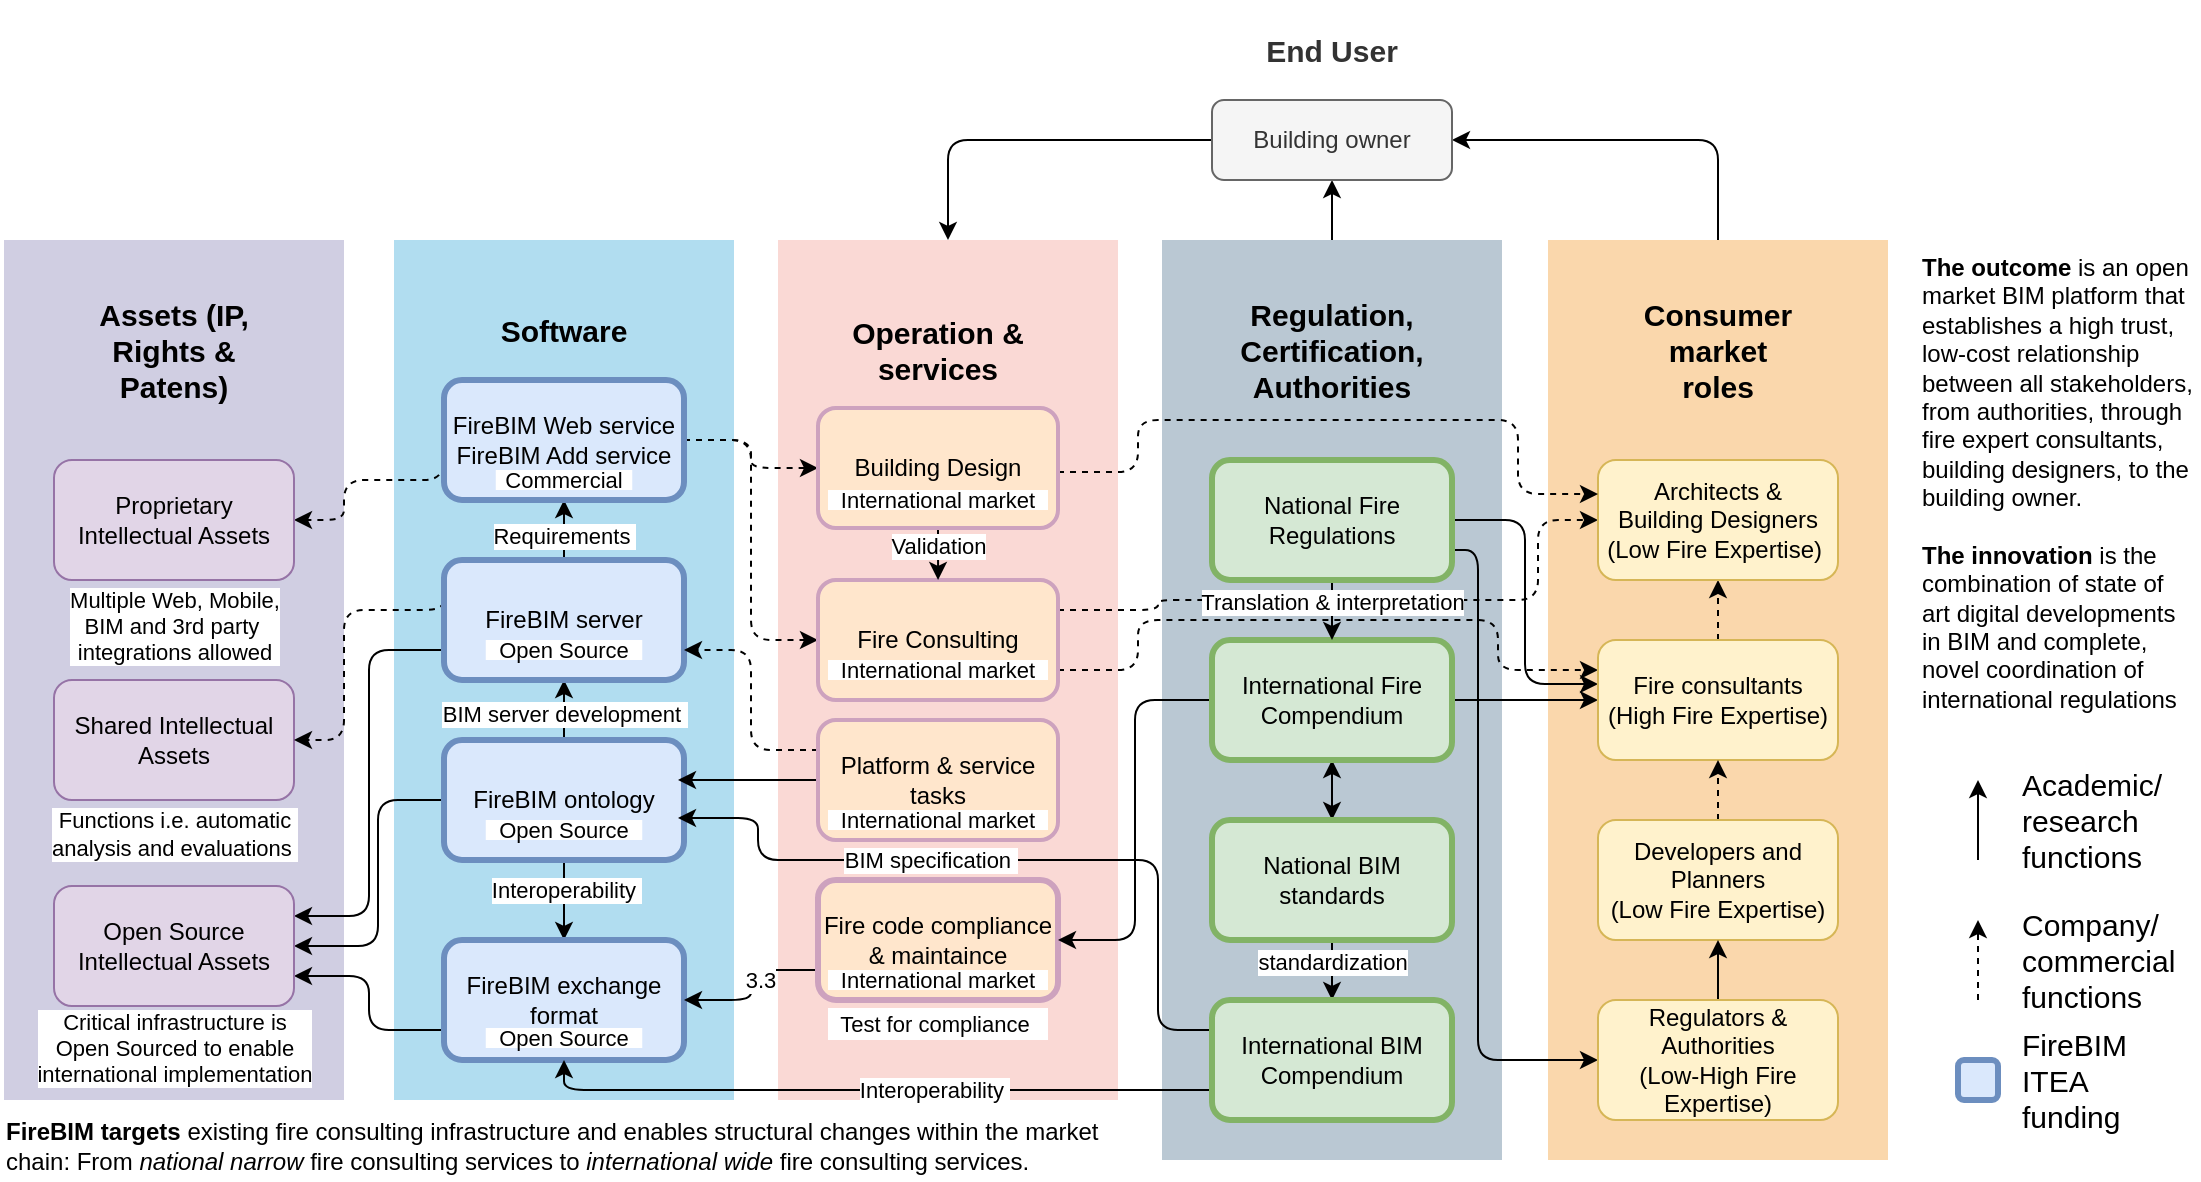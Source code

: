 <mxfile version="15.7.4" type="github">
  <diagram id="prtHgNgQTEPvFCAcTncT" name="Page-1">
    <mxGraphModel dx="981" dy="1695" grid="1" gridSize="10" guides="1" tooltips="1" connect="1" arrows="1" fold="1" page="1" pageScale="1" pageWidth="827" pageHeight="1169" math="0" shadow="0">
      <root>
        <mxCell id="0" />
        <mxCell id="1" parent="0" />
        <mxCell id="2TjgyCzb8Htl5xwf5OyU-55" value="" style="rounded=0;html=1;strokeColor=none;fillColor=#d0cee2;whiteSpace=wrap;" parent="1" vertex="1">
          <mxGeometry x="103" y="90" width="170" height="430" as="geometry" />
        </mxCell>
        <mxCell id="2TjgyCzb8Htl5xwf5OyU-54" value="" style="rounded=0;whiteSpace=wrap;html=1;strokeColor=none;fillColor=#b1ddf0;" parent="1" vertex="1">
          <mxGeometry x="298" y="90" width="170" height="430" as="geometry" />
        </mxCell>
        <mxCell id="2TjgyCzb8Htl5xwf5OyU-53" value="" style="rounded=0;whiteSpace=wrap;html=1;fillColor=#fad7ac;strokeColor=none;" parent="1" vertex="1">
          <mxGeometry x="875" y="90" width="170" height="460" as="geometry" />
        </mxCell>
        <mxCell id="2TjgyCzb8Htl5xwf5OyU-52" value="" style="rounded=0;whiteSpace=wrap;html=1;fillColor=#bac8d3;strokeColor=none;" parent="1" vertex="1">
          <mxGeometry x="682" y="90" width="170" height="460" as="geometry" />
        </mxCell>
        <mxCell id="2TjgyCzb8Htl5xwf5OyU-50" value="" style="rounded=0;whiteSpace=wrap;html=1;strokeColor=none;fillColor=#fad9d5;" parent="1" vertex="1">
          <mxGeometry x="490" y="90" width="170" height="430" as="geometry" />
        </mxCell>
        <mxCell id="O-F3Ail7RcBTmuWhiVfL-2" value="Shared Intellectual Assets" style="rounded=1;whiteSpace=wrap;html=1;fillColor=#e1d5e7;strokeColor=#9673a6;" parent="1" vertex="1">
          <mxGeometry x="128" y="310" width="120" height="60" as="geometry" />
        </mxCell>
        <mxCell id="2TjgyCzb8Htl5xwf5OyU-14" style="edgeStyle=orthogonalEdgeStyle;rounded=0;orthogonalLoop=1;jettySize=auto;html=1;exitX=0.5;exitY=1;exitDx=0;exitDy=0;entryX=0.5;entryY=0;entryDx=0;entryDy=0;" parent="1" source="O-F3Ail7RcBTmuWhiVfL-3" target="O-F3Ail7RcBTmuWhiVfL-4" edge="1">
          <mxGeometry relative="1" as="geometry" />
        </mxCell>
        <mxCell id="g0r0Y4DcRBQkHfUcTOGN-29" value="Interoperability&amp;nbsp;" style="edgeLabel;html=1;align=center;verticalAlign=middle;resizable=0;points=[];" parent="2TjgyCzb8Htl5xwf5OyU-14" vertex="1" connectable="0">
          <mxGeometry x="-0.278" y="1" relative="1" as="geometry">
            <mxPoint as="offset" />
          </mxGeometry>
        </mxCell>
        <mxCell id="2TjgyCzb8Htl5xwf5OyU-15" style="edgeStyle=orthogonalEdgeStyle;rounded=0;orthogonalLoop=1;jettySize=auto;html=1;exitX=0.5;exitY=0;exitDx=0;exitDy=0;entryX=0.5;entryY=1;entryDx=0;entryDy=0;" parent="1" source="O-F3Ail7RcBTmuWhiVfL-3" target="O-F3Ail7RcBTmuWhiVfL-5" edge="1">
          <mxGeometry relative="1" as="geometry" />
        </mxCell>
        <mxCell id="g0r0Y4DcRBQkHfUcTOGN-24" value="BIM server development&amp;nbsp;" style="edgeLabel;html=1;align=center;verticalAlign=middle;resizable=0;points=[];" parent="2TjgyCzb8Htl5xwf5OyU-15" vertex="1" connectable="0">
          <mxGeometry x="-0.379" relative="1" as="geometry">
            <mxPoint y="-4" as="offset" />
          </mxGeometry>
        </mxCell>
        <mxCell id="g0r0Y4DcRBQkHfUcTOGN-46" style="edgeStyle=orthogonalEdgeStyle;rounded=1;orthogonalLoop=1;jettySize=auto;html=1;exitX=0;exitY=0.5;exitDx=0;exitDy=0;entryX=1;entryY=0.5;entryDx=0;entryDy=0;fontSize=12;" parent="1" source="O-F3Ail7RcBTmuWhiVfL-3" target="O-F3Ail7RcBTmuWhiVfL-14" edge="1">
          <mxGeometry relative="1" as="geometry">
            <Array as="points">
              <mxPoint x="290" y="370" />
              <mxPoint x="290" y="443" />
            </Array>
          </mxGeometry>
        </mxCell>
        <mxCell id="O-F3Ail7RcBTmuWhiVfL-3" value="FireBIM ontology" style="rounded=1;whiteSpace=wrap;html=1;fillColor=#dae8fc;strokeColor=#6c8ebf;strokeWidth=3;" parent="1" vertex="1">
          <mxGeometry x="323" y="340" width="120" height="60" as="geometry" />
        </mxCell>
        <mxCell id="g0r0Y4DcRBQkHfUcTOGN-7" style="edgeStyle=orthogonalEdgeStyle;rounded=1;orthogonalLoop=1;jettySize=auto;html=1;exitX=0;exitY=0.75;exitDx=0;exitDy=0;entryX=1;entryY=0.75;entryDx=0;entryDy=0;" parent="1" source="O-F3Ail7RcBTmuWhiVfL-4" target="O-F3Ail7RcBTmuWhiVfL-14" edge="1">
          <mxGeometry relative="1" as="geometry" />
        </mxCell>
        <mxCell id="O-F3Ail7RcBTmuWhiVfL-4" value="FireBIM exchange format" style="rounded=1;whiteSpace=wrap;html=1;fillColor=#dae8fc;strokeColor=#6c8ebf;strokeWidth=3;" parent="1" vertex="1">
          <mxGeometry x="323" y="440" width="120" height="60" as="geometry" />
        </mxCell>
        <mxCell id="2TjgyCzb8Htl5xwf5OyU-16" style="edgeStyle=orthogonalEdgeStyle;rounded=0;orthogonalLoop=1;jettySize=auto;html=1;exitX=0.5;exitY=0;exitDx=0;exitDy=0;entryX=0.5;entryY=1;entryDx=0;entryDy=0;" parent="1" source="O-F3Ail7RcBTmuWhiVfL-5" target="O-F3Ail7RcBTmuWhiVfL-6" edge="1">
          <mxGeometry relative="1" as="geometry" />
        </mxCell>
        <mxCell id="g0r0Y4DcRBQkHfUcTOGN-25" value="Requirements&amp;nbsp;" style="edgeLabel;html=1;align=center;verticalAlign=middle;resizable=0;points=[];" parent="2TjgyCzb8Htl5xwf5OyU-16" vertex="1" connectable="0">
          <mxGeometry x="-0.366" relative="1" as="geometry">
            <mxPoint y="-3" as="offset" />
          </mxGeometry>
        </mxCell>
        <mxCell id="g0r0Y4DcRBQkHfUcTOGN-5" style="edgeStyle=orthogonalEdgeStyle;rounded=1;orthogonalLoop=1;jettySize=auto;html=1;exitX=0;exitY=0.75;exitDx=0;exitDy=0;entryX=1;entryY=0.25;entryDx=0;entryDy=0;" parent="1" source="O-F3Ail7RcBTmuWhiVfL-5" target="O-F3Ail7RcBTmuWhiVfL-14" edge="1">
          <mxGeometry relative="1" as="geometry" />
        </mxCell>
        <mxCell id="g0r0Y4DcRBQkHfUcTOGN-9" style="edgeStyle=orthogonalEdgeStyle;rounded=1;orthogonalLoop=1;jettySize=auto;html=1;exitX=0;exitY=0.25;exitDx=0;exitDy=0;entryX=1;entryY=0.5;entryDx=0;entryDy=0;dashed=1;" parent="1" source="O-F3Ail7RcBTmuWhiVfL-5" target="O-F3Ail7RcBTmuWhiVfL-2" edge="1">
          <mxGeometry relative="1" as="geometry">
            <Array as="points">
              <mxPoint x="273" y="275" />
              <mxPoint x="273" y="340" />
            </Array>
          </mxGeometry>
        </mxCell>
        <mxCell id="O-F3Ail7RcBTmuWhiVfL-5" value="FireBIM server" style="rounded=1;whiteSpace=wrap;html=1;fillColor=#dae8fc;strokeColor=#6c8ebf;strokeWidth=3;" parent="1" vertex="1">
          <mxGeometry x="323" y="250" width="120" height="60" as="geometry" />
        </mxCell>
        <mxCell id="g0r0Y4DcRBQkHfUcTOGN-3" style="edgeStyle=orthogonalEdgeStyle;rounded=1;orthogonalLoop=1;jettySize=auto;html=1;exitX=1;exitY=0.5;exitDx=0;exitDy=0;entryX=0;entryY=0.5;entryDx=0;entryDy=0;dashed=1;" parent="1" source="O-F3Ail7RcBTmuWhiVfL-6" target="O-F3Ail7RcBTmuWhiVfL-11" edge="1">
          <mxGeometry relative="1" as="geometry" />
        </mxCell>
        <mxCell id="g0r0Y4DcRBQkHfUcTOGN-8" style="edgeStyle=orthogonalEdgeStyle;rounded=1;orthogonalLoop=1;jettySize=auto;html=1;exitX=0;exitY=0.5;exitDx=0;exitDy=0;dashed=1;" parent="1" source="O-F3Ail7RcBTmuWhiVfL-6" target="O-F3Ail7RcBTmuWhiVfL-15" edge="1">
          <mxGeometry relative="1" as="geometry">
            <Array as="points">
              <mxPoint x="273" y="210" />
              <mxPoint x="273" y="230" />
            </Array>
          </mxGeometry>
        </mxCell>
        <mxCell id="4L7xmNtWyarb-N4tCB3U-6" style="edgeStyle=orthogonalEdgeStyle;rounded=1;orthogonalLoop=1;jettySize=auto;html=1;exitX=1;exitY=0.5;exitDx=0;exitDy=0;dashed=1;" parent="1" source="O-F3Ail7RcBTmuWhiVfL-6" target="4L7xmNtWyarb-N4tCB3U-3" edge="1">
          <mxGeometry relative="1" as="geometry" />
        </mxCell>
        <mxCell id="O-F3Ail7RcBTmuWhiVfL-6" value="FireBIM Web service&lt;br&gt;FireBIM Add service&lt;br&gt;" style="rounded=1;whiteSpace=wrap;html=1;fillColor=#dae8fc;strokeColor=#6c8ebf;strokeWidth=3;" parent="1" vertex="1">
          <mxGeometry x="323" y="160" width="120" height="60" as="geometry" />
        </mxCell>
        <mxCell id="O-F3Ail7RcBTmuWhiVfL-10" value="Operation &amp;amp; services" style="rounded=1;whiteSpace=wrap;html=1;arcSize=50;fillColor=none;strokeColor=none;fontStyle=1;fontSize=15;" parent="1" vertex="1">
          <mxGeometry x="510" y="130" width="120" height="30" as="geometry" />
        </mxCell>
        <mxCell id="g0r0Y4DcRBQkHfUcTOGN-12" style="edgeStyle=orthogonalEdgeStyle;rounded=1;orthogonalLoop=1;jettySize=auto;html=1;exitX=1;exitY=0.75;exitDx=0;exitDy=0;entryX=0;entryY=0.25;entryDx=0;entryDy=0;dashed=1;" parent="1" source="O-F3Ail7RcBTmuWhiVfL-11" target="O-F3Ail7RcBTmuWhiVfL-28" edge="1">
          <mxGeometry relative="1" as="geometry">
            <Array as="points">
              <mxPoint x="670" y="305" />
              <mxPoint x="670" y="280" />
              <mxPoint x="850" y="280" />
              <mxPoint x="850" y="305" />
            </Array>
          </mxGeometry>
        </mxCell>
        <mxCell id="g0r0Y4DcRBQkHfUcTOGN-13" style="edgeStyle=orthogonalEdgeStyle;rounded=1;orthogonalLoop=1;jettySize=auto;html=1;exitX=1;exitY=0.25;exitDx=0;exitDy=0;entryX=0;entryY=0.5;entryDx=0;entryDy=0;dashed=1;" parent="1" source="O-F3Ail7RcBTmuWhiVfL-11" target="O-F3Ail7RcBTmuWhiVfL-31" edge="1">
          <mxGeometry relative="1" as="geometry">
            <Array as="points">
              <mxPoint x="680" y="275" />
              <mxPoint x="680" y="270" />
              <mxPoint x="870" y="270" />
              <mxPoint x="870" y="230" />
            </Array>
          </mxGeometry>
        </mxCell>
        <mxCell id="O-F3Ail7RcBTmuWhiVfL-11" value="Fire Consulting" style="rounded=1;whiteSpace=wrap;html=1;fillColor=#ffe6cc;strokeColor=#CDA2BE;strokeWidth=2;" parent="1" vertex="1">
          <mxGeometry x="510" y="260" width="120" height="60" as="geometry" />
        </mxCell>
        <mxCell id="2TjgyCzb8Htl5xwf5OyU-60" style="edgeStyle=orthogonalEdgeStyle;rounded=1;jumpStyle=none;orthogonalLoop=1;jettySize=auto;html=1;exitX=0;exitY=0.25;exitDx=0;exitDy=0;entryX=1;entryY=0.75;entryDx=0;entryDy=0;dashed=1;strokeColor=default;strokeWidth=1;" parent="1" source="O-F3Ail7RcBTmuWhiVfL-12" target="O-F3Ail7RcBTmuWhiVfL-5" edge="1">
          <mxGeometry relative="1" as="geometry" />
        </mxCell>
        <mxCell id="2TjgyCzb8Htl5xwf5OyU-61" style="edgeStyle=orthogonalEdgeStyle;rounded=1;jumpStyle=none;orthogonalLoop=1;jettySize=auto;html=1;exitX=0;exitY=0.5;exitDx=0;exitDy=0;strokeColor=default;strokeWidth=1;" parent="1" source="O-F3Ail7RcBTmuWhiVfL-12" edge="1">
          <mxGeometry relative="1" as="geometry">
            <mxPoint x="440" y="360" as="targetPoint" />
            <Array as="points" />
          </mxGeometry>
        </mxCell>
        <mxCell id="O-F3Ail7RcBTmuWhiVfL-12" value="Platform &amp;amp; service tasks" style="rounded=1;whiteSpace=wrap;html=1;fillColor=#ffe6cc;strokeColor=#CDA2BE;strokeWidth=2;" parent="1" vertex="1">
          <mxGeometry x="510" y="330" width="120" height="60" as="geometry" />
        </mxCell>
        <mxCell id="2TjgyCzb8Htl5xwf5OyU-23" style="edgeStyle=orthogonalEdgeStyle;rounded=1;orthogonalLoop=1;jettySize=auto;html=1;exitX=0;exitY=0.75;exitDx=0;exitDy=0;entryX=1;entryY=0.5;entryDx=0;entryDy=0;jumpStyle=none;" parent="1" source="O-F3Ail7RcBTmuWhiVfL-13" target="O-F3Ail7RcBTmuWhiVfL-4" edge="1">
          <mxGeometry relative="1" as="geometry" />
        </mxCell>
        <mxCell id="g0r0Y4DcRBQkHfUcTOGN-23" value="3.3" style="edgeLabel;html=1;align=center;verticalAlign=middle;resizable=0;points=[];" parent="2TjgyCzb8Htl5xwf5OyU-23" vertex="1" connectable="0">
          <mxGeometry x="0.382" relative="1" as="geometry">
            <mxPoint x="12" y="-10" as="offset" />
          </mxGeometry>
        </mxCell>
        <mxCell id="O-F3Ail7RcBTmuWhiVfL-13" value="Fire code compliance &amp;amp; maintaince" style="rounded=1;whiteSpace=wrap;html=1;fillColor=#ffe6cc;strokeColor=#CDA2BE;strokeWidth=3;" parent="1" vertex="1">
          <mxGeometry x="510" y="410" width="120" height="60" as="geometry" />
        </mxCell>
        <mxCell id="O-F3Ail7RcBTmuWhiVfL-14" value="Open Source Intellectual Assets" style="rounded=1;whiteSpace=wrap;html=1;fillColor=#e1d5e7;strokeColor=#9673a6;" parent="1" vertex="1">
          <mxGeometry x="128" y="413" width="120" height="60" as="geometry" />
        </mxCell>
        <mxCell id="O-F3Ail7RcBTmuWhiVfL-15" value="Proprietary Intellectual Assets" style="rounded=1;whiteSpace=wrap;html=1;fillColor=#e1d5e7;strokeColor=#9673a6;" parent="1" vertex="1">
          <mxGeometry x="128" y="200" width="120" height="60" as="geometry" />
        </mxCell>
        <mxCell id="O-F3Ail7RcBTmuWhiVfL-19" value="Software" style="rounded=1;whiteSpace=wrap;html=1;arcSize=50;fillColor=none;strokeColor=none;fontStyle=1;fontSize=15;" parent="1" vertex="1">
          <mxGeometry x="323" y="120" width="120" height="30" as="geometry" />
        </mxCell>
        <mxCell id="O-F3Ail7RcBTmuWhiVfL-21" value="&lt;p class=&quot;MsoBodyText&quot;&gt;&lt;b&gt;&lt;span lang=&quot;EN-GB&quot;&gt;Assets&amp;nbsp;&lt;/span&gt;&lt;/b&gt;&lt;b&gt;&lt;span lang=&quot;EN-GB&quot;&gt;(&lt;/span&gt;&lt;/b&gt;&lt;span&gt;IP, Rights &amp;amp; Patens)&lt;/span&gt;&lt;/p&gt;&lt;p class=&quot;MsoBodyText&quot;&gt;&lt;span lang=&quot;EN-GB&quot;&gt;&lt;/span&gt;&lt;/p&gt;" style="rounded=1;whiteSpace=wrap;html=1;arcSize=50;fillColor=none;strokeColor=none;fontStyle=1;fontSize=15;" parent="1" vertex="1">
          <mxGeometry x="128" y="130" width="120" height="30" as="geometry" />
        </mxCell>
        <mxCell id="2TjgyCzb8Htl5xwf5OyU-34" style="edgeStyle=orthogonalEdgeStyle;rounded=1;orthogonalLoop=1;jettySize=auto;html=1;strokeWidth=1;startArrow=none;startFill=0;exitX=0.5;exitY=0;exitDx=0;exitDy=0;" parent="1" source="2TjgyCzb8Htl5xwf5OyU-52" edge="1">
          <mxGeometry relative="1" as="geometry">
            <mxPoint x="767" y="60" as="targetPoint" />
            <mxPoint x="767" y="80" as="sourcePoint" />
          </mxGeometry>
        </mxCell>
        <mxCell id="O-F3Ail7RcBTmuWhiVfL-22" value="Regulation, Certification, Authorities" style="rounded=1;whiteSpace=wrap;html=1;arcSize=50;fillColor=none;strokeColor=none;fontStyle=1;fontSize=15;" parent="1" vertex="1">
          <mxGeometry x="707" y="120" width="120" height="50" as="geometry" />
        </mxCell>
        <mxCell id="2TjgyCzb8Htl5xwf5OyU-29" style="edgeStyle=orthogonalEdgeStyle;rounded=1;orthogonalLoop=1;jettySize=auto;html=1;exitX=0;exitY=0.5;exitDx=0;exitDy=0;entryX=1;entryY=0.5;entryDx=0;entryDy=0;" parent="1" source="O-F3Ail7RcBTmuWhiVfL-23" target="O-F3Ail7RcBTmuWhiVfL-13" edge="1">
          <mxGeometry relative="1" as="geometry" />
        </mxCell>
        <mxCell id="2TjgyCzb8Htl5xwf5OyU-31" style="edgeStyle=orthogonalEdgeStyle;rounded=0;orthogonalLoop=1;jettySize=auto;html=1;exitX=1;exitY=0.5;exitDx=0;exitDy=0;" parent="1" source="O-F3Ail7RcBTmuWhiVfL-23" target="O-F3Ail7RcBTmuWhiVfL-28" edge="1">
          <mxGeometry relative="1" as="geometry" />
        </mxCell>
        <mxCell id="4L7xmNtWyarb-N4tCB3U-8" style="edgeStyle=orthogonalEdgeStyle;rounded=1;orthogonalLoop=1;jettySize=auto;html=1;exitX=0.5;exitY=1;exitDx=0;exitDy=0;entryX=0.5;entryY=0;entryDx=0;entryDy=0;startArrow=classic;startFill=1;" parent="1" source="O-F3Ail7RcBTmuWhiVfL-23" target="O-F3Ail7RcBTmuWhiVfL-24" edge="1">
          <mxGeometry relative="1" as="geometry" />
        </mxCell>
        <mxCell id="O-F3Ail7RcBTmuWhiVfL-23" value="International Fire Compendium" style="rounded=1;whiteSpace=wrap;html=1;fillColor=#d5e8d4;strokeColor=#82b366;strokeWidth=3;" parent="1" vertex="1">
          <mxGeometry x="707" y="290" width="120" height="60" as="geometry" />
        </mxCell>
        <mxCell id="2TjgyCzb8Htl5xwf5OyU-27" style="edgeStyle=orthogonalEdgeStyle;rounded=0;orthogonalLoop=1;jettySize=auto;html=1;exitX=0.5;exitY=1;exitDx=0;exitDy=0;entryX=0.5;entryY=0;entryDx=0;entryDy=0;" parent="1" source="O-F3Ail7RcBTmuWhiVfL-24" target="O-F3Ail7RcBTmuWhiVfL-25" edge="1">
          <mxGeometry relative="1" as="geometry" />
        </mxCell>
        <mxCell id="g0r0Y4DcRBQkHfUcTOGN-26" value="standardization" style="edgeLabel;html=1;align=center;verticalAlign=middle;resizable=0;points=[];" parent="2TjgyCzb8Htl5xwf5OyU-27" vertex="1" connectable="0">
          <mxGeometry x="-0.347" relative="1" as="geometry">
            <mxPoint y="1" as="offset" />
          </mxGeometry>
        </mxCell>
        <mxCell id="O-F3Ail7RcBTmuWhiVfL-24" value="National BIM standards" style="rounded=1;whiteSpace=wrap;html=1;fillColor=#d5e8d4;strokeColor=#82b366;strokeWidth=3;" parent="1" vertex="1">
          <mxGeometry x="707" y="380" width="120" height="60" as="geometry" />
        </mxCell>
        <mxCell id="g0r0Y4DcRBQkHfUcTOGN-1" style="edgeStyle=orthogonalEdgeStyle;rounded=1;orthogonalLoop=1;jettySize=auto;html=1;exitX=0;exitY=0.75;exitDx=0;exitDy=0;entryX=0.5;entryY=1;entryDx=0;entryDy=0;" parent="1" source="O-F3Ail7RcBTmuWhiVfL-25" target="O-F3Ail7RcBTmuWhiVfL-4" edge="1">
          <mxGeometry relative="1" as="geometry">
            <Array as="points">
              <mxPoint x="383" y="515" />
            </Array>
          </mxGeometry>
        </mxCell>
        <mxCell id="g0r0Y4DcRBQkHfUcTOGN-19" value="Interoperability&amp;nbsp;" style="edgeLabel;html=1;align=center;verticalAlign=middle;resizable=0;points=[];" parent="g0r0Y4DcRBQkHfUcTOGN-1" vertex="1" connectable="0">
          <mxGeometry x="-0.203" y="-2" relative="1" as="geometry">
            <mxPoint x="-4" y="2" as="offset" />
          </mxGeometry>
        </mxCell>
        <mxCell id="g0r0Y4DcRBQkHfUcTOGN-11" style="edgeStyle=orthogonalEdgeStyle;rounded=1;orthogonalLoop=1;jettySize=auto;html=1;exitX=0;exitY=0.25;exitDx=0;exitDy=0;" parent="1" source="O-F3Ail7RcBTmuWhiVfL-25" edge="1">
          <mxGeometry relative="1" as="geometry">
            <Array as="points">
              <mxPoint x="680" y="485" />
              <mxPoint x="680" y="400" />
              <mxPoint x="480" y="400" />
              <mxPoint x="480" y="379" />
            </Array>
            <mxPoint x="440" y="379" as="targetPoint" />
          </mxGeometry>
        </mxCell>
        <mxCell id="g0r0Y4DcRBQkHfUcTOGN-22" value="BIM specification&amp;nbsp;" style="edgeLabel;html=1;align=center;verticalAlign=middle;resizable=0;points=[];" parent="g0r0Y4DcRBQkHfUcTOGN-11" vertex="1" connectable="0">
          <mxGeometry x="0.288" relative="1" as="geometry">
            <mxPoint x="14" as="offset" />
          </mxGeometry>
        </mxCell>
        <mxCell id="O-F3Ail7RcBTmuWhiVfL-25" value="International BIM Compendium" style="rounded=1;whiteSpace=wrap;html=1;fillColor=#d5e8d4;strokeColor=#82b366;strokeWidth=3;" parent="1" vertex="1">
          <mxGeometry x="707" y="470" width="120" height="60" as="geometry" />
        </mxCell>
        <mxCell id="2TjgyCzb8Htl5xwf5OyU-28" style="edgeStyle=orthogonalEdgeStyle;rounded=0;orthogonalLoop=1;jettySize=auto;html=1;exitX=0.5;exitY=1;exitDx=0;exitDy=0;entryX=0.5;entryY=0;entryDx=0;entryDy=0;" parent="1" source="O-F3Ail7RcBTmuWhiVfL-26" target="O-F3Ail7RcBTmuWhiVfL-23" edge="1">
          <mxGeometry relative="1" as="geometry" />
        </mxCell>
        <mxCell id="g0r0Y4DcRBQkHfUcTOGN-28" value="Translation &amp;amp; interpretation" style="edgeLabel;html=1;align=center;verticalAlign=middle;resizable=0;points=[];" parent="2TjgyCzb8Htl5xwf5OyU-28" vertex="1" connectable="0">
          <mxGeometry x="-0.278" relative="1" as="geometry">
            <mxPoint as="offset" />
          </mxGeometry>
        </mxCell>
        <mxCell id="2TjgyCzb8Htl5xwf5OyU-30" style="edgeStyle=orthogonalEdgeStyle;rounded=1;orthogonalLoop=1;jettySize=auto;html=1;exitX=1;exitY=0.5;exitDx=0;exitDy=0;entryX=0;entryY=0.367;entryDx=0;entryDy=0;entryPerimeter=0;" parent="1" source="O-F3Ail7RcBTmuWhiVfL-26" target="O-F3Ail7RcBTmuWhiVfL-28" edge="1">
          <mxGeometry relative="1" as="geometry" />
        </mxCell>
        <mxCell id="2TjgyCzb8Htl5xwf5OyU-32" style="edgeStyle=orthogonalEdgeStyle;rounded=1;orthogonalLoop=1;jettySize=auto;html=1;exitX=1;exitY=0.75;exitDx=0;exitDy=0;entryX=0;entryY=0.5;entryDx=0;entryDy=0;" parent="1" source="O-F3Ail7RcBTmuWhiVfL-26" target="O-F3Ail7RcBTmuWhiVfL-30" edge="1">
          <mxGeometry relative="1" as="geometry">
            <Array as="points">
              <mxPoint x="840" y="245" />
              <mxPoint x="840" y="500" />
            </Array>
          </mxGeometry>
        </mxCell>
        <mxCell id="O-F3Ail7RcBTmuWhiVfL-26" value="National Fire Regulations" style="rounded=1;whiteSpace=wrap;html=1;fillColor=#d5e8d4;strokeColor=#82b366;strokeWidth=3;" parent="1" vertex="1">
          <mxGeometry x="707" y="200" width="120" height="60" as="geometry" />
        </mxCell>
        <mxCell id="2TjgyCzb8Htl5xwf5OyU-35" style="edgeStyle=orthogonalEdgeStyle;rounded=1;orthogonalLoop=1;jettySize=auto;html=1;exitX=0.5;exitY=0;exitDx=0;exitDy=0;entryX=1;entryY=0.5;entryDx=0;entryDy=0;strokeWidth=1;" parent="1" source="2TjgyCzb8Htl5xwf5OyU-53" target="O-F3Ail7RcBTmuWhiVfL-33" edge="1">
          <mxGeometry relative="1" as="geometry" />
        </mxCell>
        <mxCell id="O-F3Ail7RcBTmuWhiVfL-27" value="Consumer market&lt;br&gt;roles" style="rounded=1;whiteSpace=wrap;html=1;arcSize=50;fillColor=none;strokeColor=none;fontStyle=1;fontSize=15;" parent="1" vertex="1">
          <mxGeometry x="900" y="120" width="120" height="50" as="geometry" />
        </mxCell>
        <mxCell id="2TjgyCzb8Htl5xwf5OyU-41" style="edgeStyle=orthogonalEdgeStyle;rounded=0;orthogonalLoop=1;jettySize=auto;html=1;exitX=0.5;exitY=0;exitDx=0;exitDy=0;entryX=0.5;entryY=1;entryDx=0;entryDy=0;dashed=1;" parent="1" source="O-F3Ail7RcBTmuWhiVfL-28" target="O-F3Ail7RcBTmuWhiVfL-31" edge="1">
          <mxGeometry relative="1" as="geometry" />
        </mxCell>
        <mxCell id="O-F3Ail7RcBTmuWhiVfL-28" value="Fire consultants&lt;br&gt;(High Fire&amp;nbsp;Expertise)" style="rounded=1;whiteSpace=wrap;html=1;fillColor=#fff2cc;strokeColor=#d6b656;" parent="1" vertex="1">
          <mxGeometry x="900" y="290" width="120" height="60" as="geometry" />
        </mxCell>
        <mxCell id="2TjgyCzb8Htl5xwf5OyU-40" style="edgeStyle=orthogonalEdgeStyle;rounded=0;orthogonalLoop=1;jettySize=auto;html=1;exitX=0.5;exitY=0;exitDx=0;exitDy=0;entryX=0.5;entryY=1;entryDx=0;entryDy=0;dashed=1;" parent="1" source="O-F3Ail7RcBTmuWhiVfL-29" target="O-F3Ail7RcBTmuWhiVfL-28" edge="1">
          <mxGeometry relative="1" as="geometry" />
        </mxCell>
        <mxCell id="O-F3Ail7RcBTmuWhiVfL-29" value="Developers and Planners&lt;br&gt;(Low Fire Expertise)" style="rounded=1;whiteSpace=wrap;html=1;fillColor=#fff2cc;strokeColor=#d6b656;" parent="1" vertex="1">
          <mxGeometry x="900" y="380" width="120" height="60" as="geometry" />
        </mxCell>
        <mxCell id="2TjgyCzb8Htl5xwf5OyU-42" style="edgeStyle=orthogonalEdgeStyle;rounded=0;orthogonalLoop=1;jettySize=auto;html=1;exitX=0.5;exitY=0;exitDx=0;exitDy=0;entryX=0.5;entryY=1;entryDx=0;entryDy=0;" parent="1" source="O-F3Ail7RcBTmuWhiVfL-30" target="O-F3Ail7RcBTmuWhiVfL-29" edge="1">
          <mxGeometry relative="1" as="geometry" />
        </mxCell>
        <mxCell id="O-F3Ail7RcBTmuWhiVfL-30" value="Regulators &amp;amp; Authorities&lt;br&gt;(Low-High Fire Expertise)" style="rounded=1;whiteSpace=wrap;html=1;fillColor=#fff2cc;strokeColor=#d6b656;" parent="1" vertex="1">
          <mxGeometry x="900" y="470" width="120" height="60" as="geometry" />
        </mxCell>
        <mxCell id="O-F3Ail7RcBTmuWhiVfL-31" value="Architects &amp;amp; &lt;br&gt;Building Designers&lt;br&gt;(Low Fire Expertise)&amp;nbsp;" style="rounded=1;whiteSpace=wrap;html=1;fillColor=#fff2cc;strokeColor=#d6b656;" parent="1" vertex="1">
          <mxGeometry x="900" y="200" width="120" height="60" as="geometry" />
        </mxCell>
        <mxCell id="O-F3Ail7RcBTmuWhiVfL-32" value="&lt;font style=&quot;font-size: 15px&quot;&gt;End User&lt;/font&gt;" style="rounded=1;whiteSpace=wrap;html=1;arcSize=50;fillColor=none;strokeColor=none;fontColor=#333333;fontStyle=1" parent="1" vertex="1">
          <mxGeometry x="707" y="-30" width="120" height="50" as="geometry" />
        </mxCell>
        <mxCell id="2TjgyCzb8Htl5xwf5OyU-62" style="edgeStyle=orthogonalEdgeStyle;rounded=1;jumpStyle=none;orthogonalLoop=1;jettySize=auto;html=1;exitX=0;exitY=0.5;exitDx=0;exitDy=0;entryX=0.5;entryY=0;entryDx=0;entryDy=0;strokeColor=default;strokeWidth=1;" parent="1" source="O-F3Ail7RcBTmuWhiVfL-33" target="2TjgyCzb8Htl5xwf5OyU-50" edge="1">
          <mxGeometry relative="1" as="geometry" />
        </mxCell>
        <mxCell id="O-F3Ail7RcBTmuWhiVfL-33" value="Building owner" style="rounded=1;whiteSpace=wrap;html=1;fillColor=#f5f5f5;strokeColor=#666666;fontColor=#333333;" parent="1" vertex="1">
          <mxGeometry x="707" y="20" width="120" height="40" as="geometry" />
        </mxCell>
        <mxCell id="O-F3Ail7RcBTmuWhiVfL-34" style="edgeStyle=orthogonalEdgeStyle;rounded=0;orthogonalLoop=1;jettySize=auto;html=1;exitX=0.5;exitY=1;exitDx=0;exitDy=0;" parent="1" source="O-F3Ail7RcBTmuWhiVfL-33" target="O-F3Ail7RcBTmuWhiVfL-33" edge="1">
          <mxGeometry relative="1" as="geometry" />
        </mxCell>
        <mxCell id="WZhK_iISjF4VqVoh4DxO-2" value="" style="endArrow=classic;html=1;fontSize=15;" parent="1" edge="1">
          <mxGeometry width="50" height="50" relative="1" as="geometry">
            <mxPoint x="1090" y="400" as="sourcePoint" />
            <mxPoint x="1090" y="360" as="targetPoint" />
          </mxGeometry>
        </mxCell>
        <mxCell id="WZhK_iISjF4VqVoh4DxO-4" value="Academic/&lt;br&gt;research functions" style="text;html=1;strokeColor=none;fillColor=none;align=left;verticalAlign=middle;whiteSpace=wrap;rounded=0;dashed=1;fontSize=15;" parent="1" vertex="1">
          <mxGeometry x="1110" y="370" width="40" height="20" as="geometry" />
        </mxCell>
        <mxCell id="WZhK_iISjF4VqVoh4DxO-5" value="" style="endArrow=classic;html=1;fontSize=15;dashed=1;" parent="1" edge="1">
          <mxGeometry width="50" height="50" relative="1" as="geometry">
            <mxPoint x="1090" y="470" as="sourcePoint" />
            <mxPoint x="1090" y="430" as="targetPoint" />
          </mxGeometry>
        </mxCell>
        <mxCell id="WZhK_iISjF4VqVoh4DxO-6" value="Company/&lt;br&gt;commercial&lt;br&gt;functions" style="text;html=1;strokeColor=none;fillColor=none;align=left;verticalAlign=middle;whiteSpace=wrap;rounded=0;dashed=1;fontSize=15;" parent="1" vertex="1">
          <mxGeometry x="1110" y="440" width="40" height="20" as="geometry" />
        </mxCell>
        <mxCell id="WZhK_iISjF4VqVoh4DxO-8" value="" style="rounded=1;whiteSpace=wrap;html=1;fillColor=#dae8fc;strokeColor=#6c8ebf;strokeWidth=3;" parent="1" vertex="1">
          <mxGeometry x="1080" y="500" width="20" height="20" as="geometry" />
        </mxCell>
        <mxCell id="WZhK_iISjF4VqVoh4DxO-9" value="FireBIM ITEA funding" style="text;html=1;strokeColor=none;fillColor=none;align=left;verticalAlign=middle;whiteSpace=wrap;rounded=0;dashed=1;fontSize=15;" parent="1" vertex="1">
          <mxGeometry x="1110" y="500" width="40" height="20" as="geometry" />
        </mxCell>
        <mxCell id="g0r0Y4DcRBQkHfUcTOGN-30" value="&lt;span&gt;&lt;font style=&quot;font-size: 11px&quot;&gt;Commercial&lt;/font&gt;&lt;/span&gt;" style="rounded=0;whiteSpace=wrap;html=1;strokeColor=none;verticalAlign=middle;arcSize=10;fillColor=default;shadow=0;" parent="1" vertex="1">
          <mxGeometry x="348.88" y="205" width="68.25" height="10" as="geometry" />
        </mxCell>
        <mxCell id="g0r0Y4DcRBQkHfUcTOGN-31" value="&lt;span&gt;&lt;font style=&quot;font-size: 11px&quot;&gt;Open Source&lt;/font&gt;&lt;/span&gt;" style="rounded=0;whiteSpace=wrap;html=1;strokeColor=none;verticalAlign=middle;arcSize=10;" parent="1" vertex="1">
          <mxGeometry x="343.88" y="290" width="78.25" height="10" as="geometry" />
        </mxCell>
        <mxCell id="g0r0Y4DcRBQkHfUcTOGN-32" value="&lt;span&gt;&lt;font style=&quot;font-size: 11px&quot;&gt;Open Source&lt;/font&gt;&lt;/span&gt;" style="rounded=0;whiteSpace=wrap;html=1;strokeColor=none;verticalAlign=middle;arcSize=10;" parent="1" vertex="1">
          <mxGeometry x="343.88" y="380" width="78.25" height="10" as="geometry" />
        </mxCell>
        <mxCell id="g0r0Y4DcRBQkHfUcTOGN-33" value="&lt;span&gt;&lt;font style=&quot;font-size: 11px&quot;&gt;Open Source&lt;/font&gt;&lt;/span&gt;" style="rounded=0;whiteSpace=wrap;html=1;strokeColor=none;verticalAlign=middle;arcSize=10;" parent="1" vertex="1">
          <mxGeometry x="343.88" y="484" width="78.25" height="10" as="geometry" />
        </mxCell>
        <mxCell id="g0r0Y4DcRBQkHfUcTOGN-34" value="&lt;span&gt;&lt;font style=&quot;font-size: 11px&quot;&gt;International market&lt;/font&gt;&lt;/span&gt;" style="rounded=0;whiteSpace=wrap;html=1;strokeColor=none;verticalAlign=middle;arcSize=10;" parent="1" vertex="1">
          <mxGeometry x="515" y="300" width="110" height="10" as="geometry" />
        </mxCell>
        <mxCell id="g0r0Y4DcRBQkHfUcTOGN-38" value="&lt;span&gt;&lt;font style=&quot;font-size: 11px&quot;&gt;International market&lt;/font&gt;&lt;/span&gt;" style="rounded=0;whiteSpace=wrap;html=1;strokeColor=none;verticalAlign=middle;arcSize=10;" parent="1" vertex="1">
          <mxGeometry x="515" y="375" width="110" height="10" as="geometry" />
        </mxCell>
        <mxCell id="g0r0Y4DcRBQkHfUcTOGN-39" value="&lt;span&gt;&lt;font style=&quot;font-size: 11px&quot;&gt;International market&lt;/font&gt;&lt;/span&gt;" style="rounded=0;whiteSpace=wrap;html=1;strokeColor=none;verticalAlign=middle;arcSize=10;" parent="1" vertex="1">
          <mxGeometry x="515" y="455" width="110" height="10" as="geometry" />
        </mxCell>
        <mxCell id="g0r0Y4DcRBQkHfUcTOGN-40" value="&lt;span&gt;&lt;font style=&quot;font-size: 11px&quot;&gt;Test for compliance&amp;nbsp;&lt;/font&gt;&lt;/span&gt;" style="rounded=0;whiteSpace=wrap;html=1;strokeColor=none;verticalAlign=middle;arcSize=10;" parent="1" vertex="1">
          <mxGeometry x="515" y="474" width="110" height="16" as="geometry" />
        </mxCell>
        <mxCell id="g0r0Y4DcRBQkHfUcTOGN-41" value="&lt;b&gt;FireBIM targets&lt;/b&gt; existing fire consulting infrastructure and enables structural changes within the market chain: From &lt;i style=&quot;font-size: 12px&quot;&gt;national narrow &lt;/i&gt;fire consulting services to &lt;i style=&quot;font-size: 12px&quot;&gt;international wide &lt;/i&gt;fire consulting services. " style="text;html=1;strokeColor=none;fillColor=default;align=left;verticalAlign=middle;whiteSpace=wrap;rounded=0;fontSize=12;" parent="1" vertex="1">
          <mxGeometry x="101.51" y="525" width="558.49" height="35" as="geometry" />
        </mxCell>
        <mxCell id="g0r0Y4DcRBQkHfUcTOGN-42" value="&lt;span style=&quot;color: rgb(0 , 0 , 0) ; font-family: &amp;#34;helvetica&amp;#34; ; font-size: 12px ; font-style: normal ; letter-spacing: normal ; text-align: left ; text-indent: 0px ; text-transform: none ; word-spacing: 0px ; display: inline ; float: none&quot;&gt;&lt;b&gt;The outcome&lt;/b&gt;&lt;/span&gt;&lt;span style=&quot;color: rgb(0 , 0 , 0) ; font-family: &amp;#34;helvetica&amp;#34; ; font-size: 12px ; font-style: normal ; letter-spacing: normal ; text-align: left ; text-indent: 0px ; text-transform: none ; word-spacing: 0px ; display: inline ; float: none&quot;&gt; is an open market BIM platform that establishes a high trust, low-cost relationship between all stakeholders, from authorities, through fire expert consultants, building designers, to the building owner.&amp;nbsp;&amp;nbsp;&lt;br&gt;&lt;br&gt;&lt;b&gt;The innovation &lt;/b&gt;&lt;/span&gt;&lt;span style=&quot;color: rgb(0 , 0 , 0) ; font-family: &amp;#34;helvetica&amp;#34; ; font-size: 12px ; font-style: normal ; font-weight: 400 ; letter-spacing: normal ; text-align: left ; text-indent: 0px ; text-transform: none ; word-spacing: 0px ; display: inline ; float: none&quot;&gt;is the combination of state of art digital developments in BIM and complete, novel coordination of international regulations&lt;br&gt;&lt;/span&gt;" style="text;whiteSpace=wrap;html=1;fontSize=12;labelBackgroundColor=none;labelBorderColor=none;fillColor=default;" parent="1" vertex="1">
          <mxGeometry x="1060" y="90" width="140" height="240" as="geometry" />
        </mxCell>
        <mxCell id="g0r0Y4DcRBQkHfUcTOGN-43" value="Multiple Web, Mobile, &lt;br&gt;BIM and 3rd party&amp;nbsp;&lt;br&gt;integrations allowed" style="edgeLabel;html=1;align=center;verticalAlign=middle;resizable=0;points=[];" parent="1" vertex="1" connectable="0">
          <mxGeometry x="188" y="283.003" as="geometry" />
        </mxCell>
        <mxCell id="g0r0Y4DcRBQkHfUcTOGN-44" value="Functions i.e. automatic&lt;br&gt;analysis and evaluations&amp;nbsp;" style="edgeLabel;html=1;align=center;verticalAlign=middle;resizable=0;points=[];" parent="1" vertex="1" connectable="0">
          <mxGeometry x="188" y="387.003" as="geometry" />
        </mxCell>
        <mxCell id="g0r0Y4DcRBQkHfUcTOGN-45" value="Critical infrastructure is &lt;br&gt;Open Sourced to enable&lt;br&gt;international implementation" style="edgeLabel;html=1;align=center;verticalAlign=middle;resizable=0;points=[];" parent="1" vertex="1" connectable="0">
          <mxGeometry x="188" y="494.003" as="geometry" />
        </mxCell>
        <mxCell id="4L7xmNtWyarb-N4tCB3U-5" style="edgeStyle=orthogonalEdgeStyle;rounded=0;orthogonalLoop=1;jettySize=auto;html=1;exitX=0.5;exitY=1;exitDx=0;exitDy=0;" parent="1" source="4L7xmNtWyarb-N4tCB3U-3" edge="1">
          <mxGeometry relative="1" as="geometry">
            <mxPoint x="570.034" y="260.0" as="targetPoint" />
          </mxGeometry>
        </mxCell>
        <mxCell id="4L7xmNtWyarb-N4tCB3U-9" style="edgeStyle=orthogonalEdgeStyle;rounded=1;orthogonalLoop=1;jettySize=auto;html=1;exitX=1;exitY=0.5;exitDx=0;exitDy=0;entryX=0;entryY=0.25;entryDx=0;entryDy=0;startArrow=none;startFill=0;dashed=1;" parent="1" edge="1">
          <mxGeometry relative="1" as="geometry">
            <mxPoint x="630" y="206" as="sourcePoint" />
            <mxPoint x="900" y="217" as="targetPoint" />
            <Array as="points">
              <mxPoint x="670" y="206" />
              <mxPoint x="670" y="180" />
              <mxPoint x="860" y="180" />
              <mxPoint x="860" y="217" />
            </Array>
          </mxGeometry>
        </mxCell>
        <mxCell id="4L7xmNtWyarb-N4tCB3U-3" value="Building Design" style="rounded=1;whiteSpace=wrap;html=1;fillColor=#ffe6cc;strokeColor=#CDA2BE;strokeWidth=2;" parent="1" vertex="1">
          <mxGeometry x="510" y="174" width="120" height="60" as="geometry" />
        </mxCell>
        <mxCell id="4L7xmNtWyarb-N4tCB3U-4" value="&lt;span&gt;&lt;font style=&quot;font-size: 11px&quot;&gt;International market&lt;/font&gt;&lt;/span&gt;" style="rounded=0;whiteSpace=wrap;html=1;strokeColor=none;verticalAlign=middle;arcSize=10;" parent="1" vertex="1">
          <mxGeometry x="515" y="215" width="110" height="10" as="geometry" />
        </mxCell>
        <mxCell id="g0r0Y4DcRBQkHfUcTOGN-35" value="Validation" style="edgeLabel;html=1;align=center;verticalAlign=middle;resizable=0;points=[];" parent="1" vertex="1" connectable="0">
          <mxGeometry x="570" y="242.996" as="geometry" />
        </mxCell>
      </root>
    </mxGraphModel>
  </diagram>
</mxfile>
